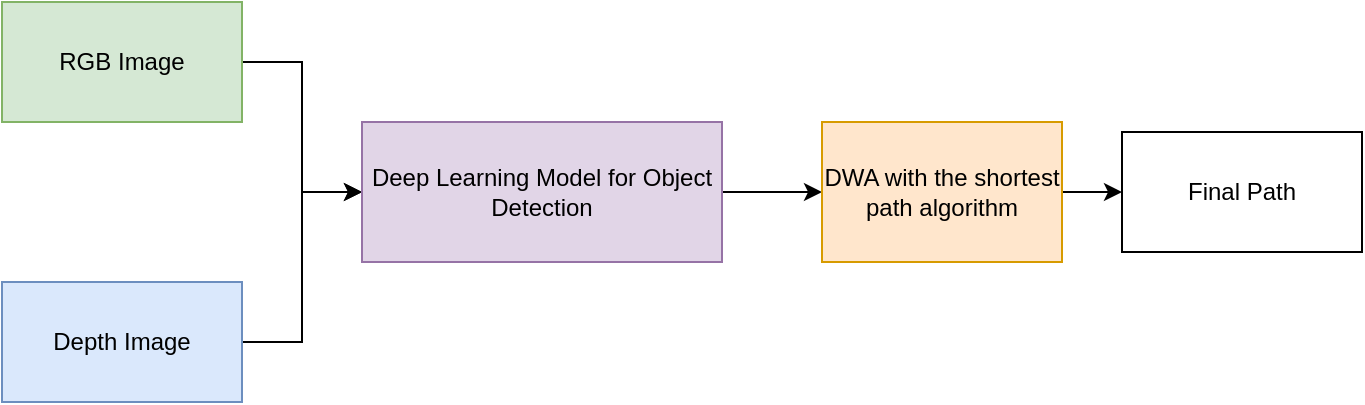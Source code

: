 <mxfile version="24.0.7" type="device">
  <diagram name="Page-1" id="XWubRPZp4bSo6unFrCVo">
    <mxGraphModel dx="1216" dy="818" grid="1" gridSize="10" guides="1" tooltips="1" connect="1" arrows="1" fold="1" page="1" pageScale="1" pageWidth="850" pageHeight="1100" math="0" shadow="0">
      <root>
        <mxCell id="0" />
        <mxCell id="1" parent="0" />
        <mxCell id="FAcZi72-e0VQWcLL917w-6" style="edgeStyle=orthogonalEdgeStyle;rounded=0;orthogonalLoop=1;jettySize=auto;html=1;exitX=1;exitY=0.5;exitDx=0;exitDy=0;entryX=0;entryY=0.5;entryDx=0;entryDy=0;" edge="1" parent="1" source="FAcZi72-e0VQWcLL917w-1" target="FAcZi72-e0VQWcLL917w-3">
          <mxGeometry relative="1" as="geometry" />
        </mxCell>
        <mxCell id="FAcZi72-e0VQWcLL917w-1" value="RGB Image" style="rounded=0;whiteSpace=wrap;html=1;fillColor=#d5e8d4;strokeColor=#82b366;" vertex="1" parent="1">
          <mxGeometry x="80" y="190" width="120" height="60" as="geometry" />
        </mxCell>
        <mxCell id="FAcZi72-e0VQWcLL917w-7" style="edgeStyle=orthogonalEdgeStyle;rounded=0;orthogonalLoop=1;jettySize=auto;html=1;exitX=1;exitY=0.5;exitDx=0;exitDy=0;entryX=0;entryY=0.5;entryDx=0;entryDy=0;" edge="1" parent="1" source="FAcZi72-e0VQWcLL917w-2" target="FAcZi72-e0VQWcLL917w-3">
          <mxGeometry relative="1" as="geometry" />
        </mxCell>
        <mxCell id="FAcZi72-e0VQWcLL917w-2" value="Depth Image" style="rounded=0;whiteSpace=wrap;html=1;fillColor=#dae8fc;strokeColor=#6c8ebf;" vertex="1" parent="1">
          <mxGeometry x="80" y="330" width="120" height="60" as="geometry" />
        </mxCell>
        <mxCell id="FAcZi72-e0VQWcLL917w-8" style="edgeStyle=orthogonalEdgeStyle;rounded=0;orthogonalLoop=1;jettySize=auto;html=1;exitX=1;exitY=0.5;exitDx=0;exitDy=0;entryX=0;entryY=0.5;entryDx=0;entryDy=0;" edge="1" parent="1" source="FAcZi72-e0VQWcLL917w-3" target="FAcZi72-e0VQWcLL917w-4">
          <mxGeometry relative="1" as="geometry" />
        </mxCell>
        <mxCell id="FAcZi72-e0VQWcLL917w-3" value="Deep Learning Model for Object Detection" style="rounded=0;whiteSpace=wrap;html=1;fillColor=#e1d5e7;strokeColor=#9673a6;" vertex="1" parent="1">
          <mxGeometry x="260" y="250" width="180" height="70" as="geometry" />
        </mxCell>
        <mxCell id="FAcZi72-e0VQWcLL917w-9" style="edgeStyle=orthogonalEdgeStyle;rounded=0;orthogonalLoop=1;jettySize=auto;html=1;exitX=1;exitY=0.5;exitDx=0;exitDy=0;entryX=0;entryY=0.5;entryDx=0;entryDy=0;" edge="1" parent="1" source="FAcZi72-e0VQWcLL917w-4" target="FAcZi72-e0VQWcLL917w-5">
          <mxGeometry relative="1" as="geometry" />
        </mxCell>
        <mxCell id="FAcZi72-e0VQWcLL917w-4" value="DWA with the shortest path algorithm" style="rounded=0;whiteSpace=wrap;html=1;fillColor=#ffe6cc;strokeColor=#d79b00;" vertex="1" parent="1">
          <mxGeometry x="490" y="250" width="120" height="70" as="geometry" />
        </mxCell>
        <mxCell id="FAcZi72-e0VQWcLL917w-5" value="Final Path" style="rounded=0;whiteSpace=wrap;html=1;" vertex="1" parent="1">
          <mxGeometry x="640" y="255" width="120" height="60" as="geometry" />
        </mxCell>
      </root>
    </mxGraphModel>
  </diagram>
</mxfile>

